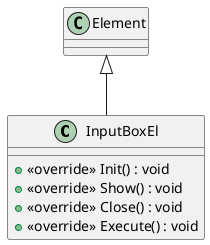 @startuml
class InputBoxEl {
    + <<override>> Init() : void
    + <<override>> Show() : void
    + <<override>> Close() : void
    + <<override>> Execute() : void
}
Element <|-- InputBoxEl
@enduml
